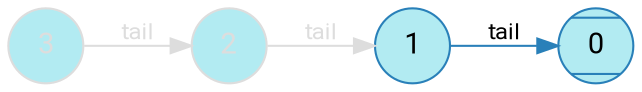 digraph {
    bgcolor=transparent
    splines=false
    rankdir=LR

    // Default theme: disabled
    node[shape="circle" style="rounded,filled" color="#dddddd" fillcolor="#b2ebf2" fontcolor="#dddddd" fontname="Segoe UI,Roboto,Helvetica,Arial,sans-serif"]
    edge [color="#dddddd" fontcolor="#dddddd" fontname="Segoe UI,Roboto,Helvetica,Arial,sans-serif" fontsize=11]

    s3[label=3]
    s2[label=2]
    s1[label=1 color="#2980B9" fillcolor="#b2ebf2" fontcolor="#000000"]
    nil[label=0 shape=Mcircle color="#2980B9" fillcolor="#b2ebf2" fontcolor="#000000"]

    s3 -> s2[label=tail]
    s2 -> s1[label=tail]
    s1 -> nil[label=tail color="#2980B9" fontcolor="#000000"]
}
